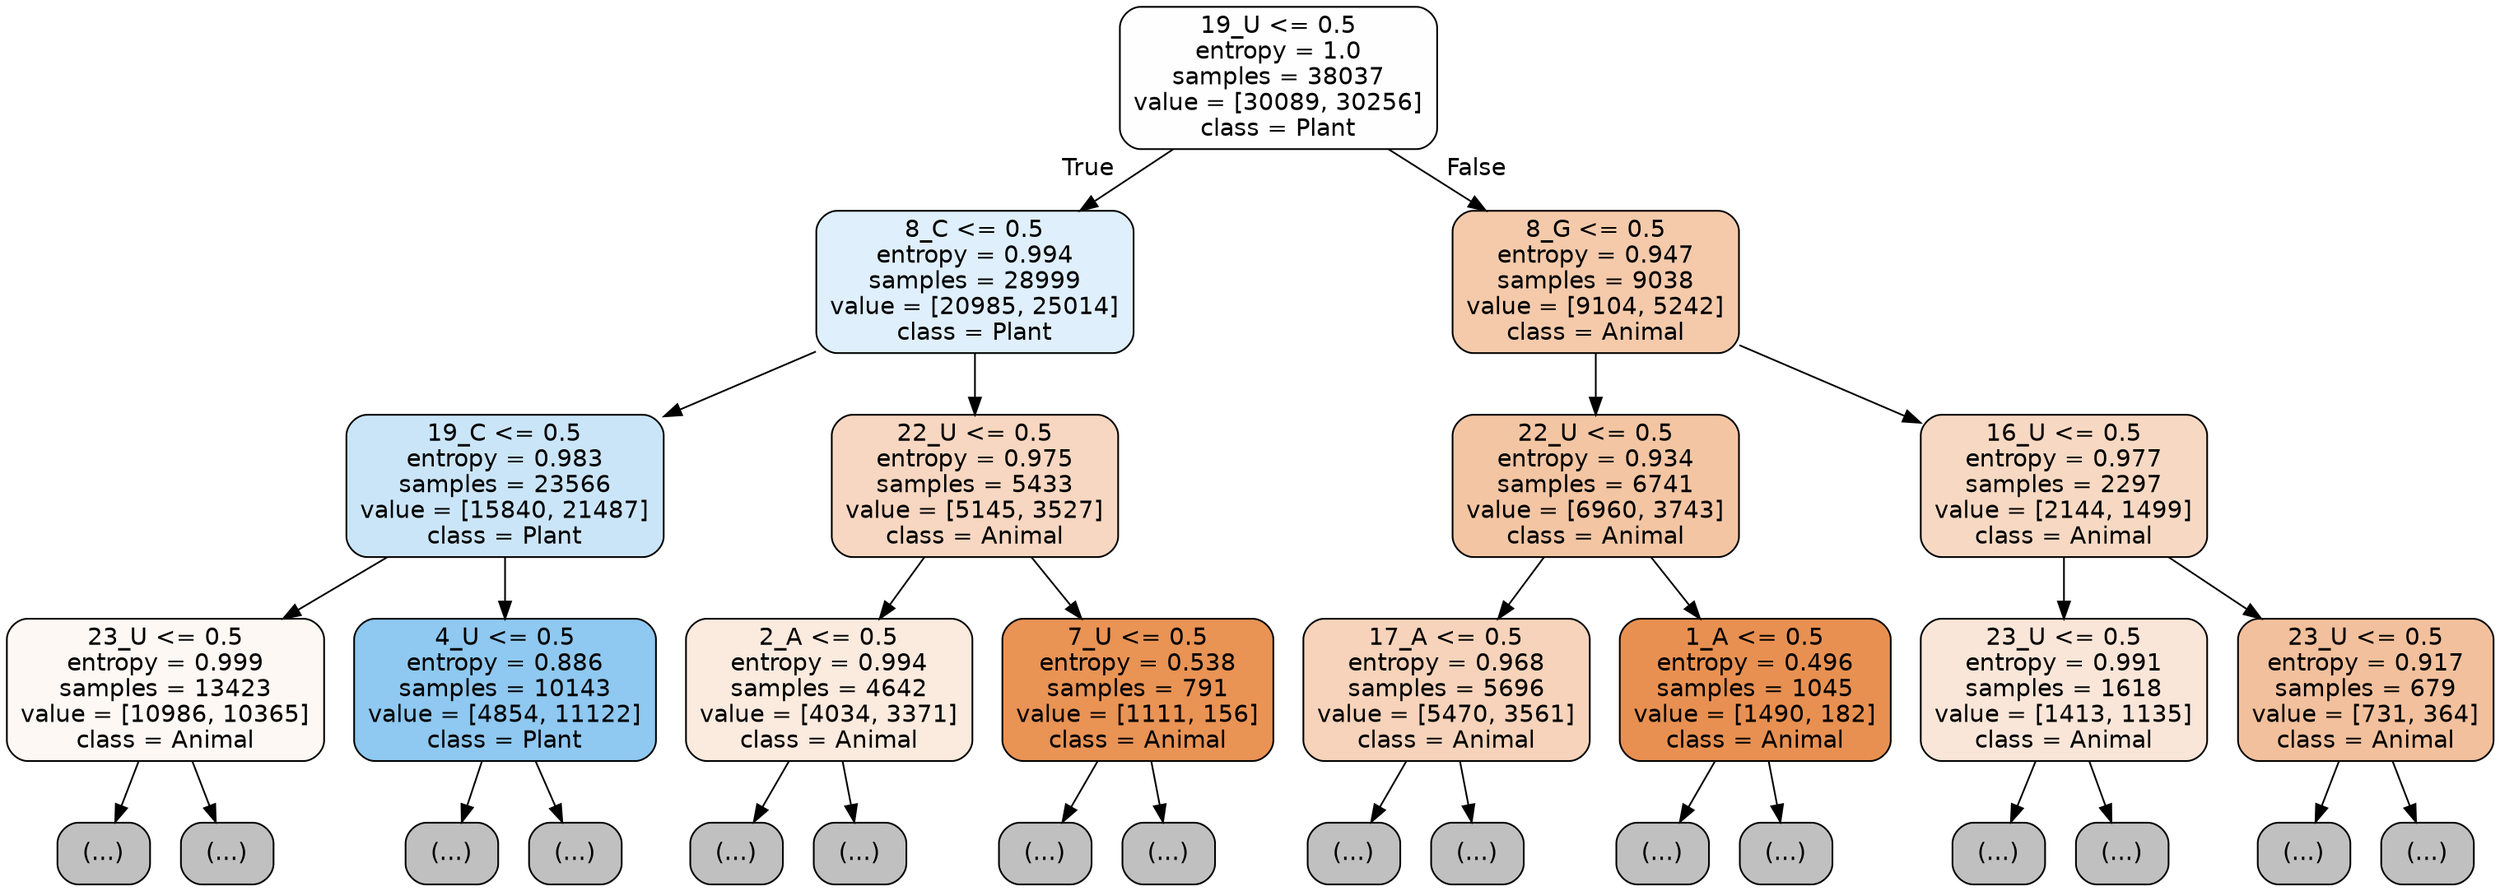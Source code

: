 digraph Tree {
node [shape=box, style="filled, rounded", color="black", fontname="helvetica"] ;
edge [fontname="helvetica"] ;
0 [label="19_U <= 0.5\nentropy = 1.0\nsamples = 38037\nvalue = [30089, 30256]\nclass = Plant", fillcolor="#fefeff"] ;
1 [label="8_C <= 0.5\nentropy = 0.994\nsamples = 28999\nvalue = [20985, 25014]\nclass = Plant", fillcolor="#dfeffb"] ;
0 -> 1 [labeldistance=2.5, labelangle=45, headlabel="True"] ;
2 [label="19_C <= 0.5\nentropy = 0.983\nsamples = 23566\nvalue = [15840, 21487]\nclass = Plant", fillcolor="#cbe5f8"] ;
1 -> 2 ;
3 [label="23_U <= 0.5\nentropy = 0.999\nsamples = 13423\nvalue = [10986, 10365]\nclass = Animal", fillcolor="#fef8f4"] ;
2 -> 3 ;
4 [label="(...)", fillcolor="#C0C0C0"] ;
3 -> 4 ;
6069 [label="(...)", fillcolor="#C0C0C0"] ;
3 -> 6069 ;
6330 [label="4_U <= 0.5\nentropy = 0.886\nsamples = 10143\nvalue = [4854, 11122]\nclass = Plant", fillcolor="#8fc8f0"] ;
2 -> 6330 ;
6331 [label="(...)", fillcolor="#C0C0C0"] ;
6330 -> 6331 ;
8968 [label="(...)", fillcolor="#C0C0C0"] ;
6330 -> 8968 ;
9735 [label="22_U <= 0.5\nentropy = 0.975\nsamples = 5433\nvalue = [5145, 3527]\nclass = Animal", fillcolor="#f7d7c1"] ;
1 -> 9735 ;
9736 [label="2_A <= 0.5\nentropy = 0.994\nsamples = 4642\nvalue = [4034, 3371]\nclass = Animal", fillcolor="#fbeade"] ;
9735 -> 9736 ;
9737 [label="(...)", fillcolor="#C0C0C0"] ;
9736 -> 9737 ;
11728 [label="(...)", fillcolor="#C0C0C0"] ;
9736 -> 11728 ;
12275 [label="7_U <= 0.5\nentropy = 0.538\nsamples = 791\nvalue = [1111, 156]\nclass = Animal", fillcolor="#e99355"] ;
9735 -> 12275 ;
12276 [label="(...)", fillcolor="#C0C0C0"] ;
12275 -> 12276 ;
12453 [label="(...)", fillcolor="#C0C0C0"] ;
12275 -> 12453 ;
12532 [label="8_G <= 0.5\nentropy = 0.947\nsamples = 9038\nvalue = [9104, 5242]\nclass = Animal", fillcolor="#f4caab"] ;
0 -> 12532 [labeldistance=2.5, labelangle=-45, headlabel="False"] ;
12533 [label="22_U <= 0.5\nentropy = 0.934\nsamples = 6741\nvalue = [6960, 3743]\nclass = Animal", fillcolor="#f3c5a3"] ;
12532 -> 12533 ;
12534 [label="17_A <= 0.5\nentropy = 0.968\nsamples = 5696\nvalue = [5470, 3561]\nclass = Animal", fillcolor="#f6d3ba"] ;
12533 -> 12534 ;
12535 [label="(...)", fillcolor="#C0C0C0"] ;
12534 -> 12535 ;
14748 [label="(...)", fillcolor="#C0C0C0"] ;
12534 -> 14748 ;
15373 [label="1_A <= 0.5\nentropy = 0.496\nsamples = 1045\nvalue = [1490, 182]\nclass = Animal", fillcolor="#e89051"] ;
12533 -> 15373 ;
15374 [label="(...)", fillcolor="#C0C0C0"] ;
15373 -> 15374 ;
15609 [label="(...)", fillcolor="#C0C0C0"] ;
15373 -> 15609 ;
15668 [label="16_U <= 0.5\nentropy = 0.977\nsamples = 2297\nvalue = [2144, 1499]\nclass = Animal", fillcolor="#f7d9c3"] ;
12532 -> 15668 ;
15669 [label="23_U <= 0.5\nentropy = 0.991\nsamples = 1618\nvalue = [1413, 1135]\nclass = Animal", fillcolor="#fae6d8"] ;
15668 -> 15669 ;
15670 [label="(...)", fillcolor="#C0C0C0"] ;
15669 -> 15670 ;
16423 [label="(...)", fillcolor="#C0C0C0"] ;
15669 -> 16423 ;
16464 [label="23_U <= 0.5\nentropy = 0.917\nsamples = 679\nvalue = [731, 364]\nclass = Animal", fillcolor="#f2c09c"] ;
15668 -> 16464 ;
16465 [label="(...)", fillcolor="#C0C0C0"] ;
16464 -> 16465 ;
16760 [label="(...)", fillcolor="#C0C0C0"] ;
16464 -> 16760 ;
}